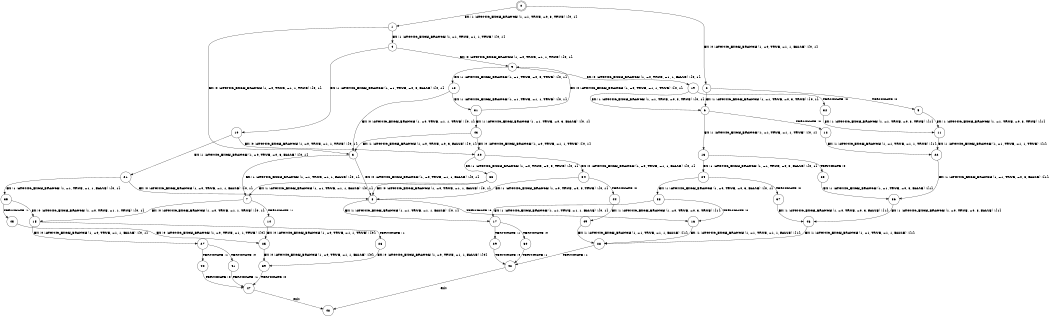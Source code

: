 digraph BCG {
size = "7, 10.5";
center = TRUE;
node [shape = circle];
0 [peripheries = 2];
0 -> 1 [label = "EX !1 !ATOMIC_EXCH_BRANCH (1, +1, TRUE, +0, 3, TRUE) !{0, 1}"];
0 -> 2 [label = "EX !0 !ATOMIC_EXCH_BRANCH (1, +0, TRUE, +1, 1, FALSE) !{0, 1}"];
1 -> 3 [label = "EX !0 !ATOMIC_EXCH_BRANCH (1, +0, TRUE, +1, 1, TRUE) !{0, 1}"];
1 -> 4 [label = "EX !1 !ATOMIC_EXCH_BRANCH (1, +1, TRUE, +1, 1, TRUE) !{0, 1}"];
2 -> 5 [label = "TERMINATE !0"];
2 -> 6 [label = "EX !1 !ATOMIC_EXCH_BRANCH (1, +1, TRUE, +0, 3, TRUE) !{0, 1}"];
3 -> 7 [label = "EX !1 !ATOMIC_EXCH_BRANCH (1, +1, TRUE, +1, 1, FALSE) !{0, 1}"];
3 -> 8 [label = "EX !0 !ATOMIC_EXCH_BRANCH (1, +0, TRUE, +1, 1, FALSE) !{0, 1}"];
4 -> 9 [label = "EX !0 !ATOMIC_EXCH_BRANCH (1, +0, TRUE, +1, 1, TRUE) !{0, 1}"];
4 -> 10 [label = "EX !1 !ATOMIC_EXCH_BRANCH (1, +1, TRUE, +0, 3, FALSE) !{0, 1}"];
5 -> 11 [label = "EX !1 !ATOMIC_EXCH_BRANCH (1, +1, TRUE, +0, 3, TRUE) !{1}"];
6 -> 12 [label = "TERMINATE !0"];
6 -> 13 [label = "EX !1 !ATOMIC_EXCH_BRANCH (1, +1, TRUE, +1, 1, TRUE) !{0, 1}"];
7 -> 14 [label = "TERMINATE !1"];
7 -> 15 [label = "EX !0 !ATOMIC_EXCH_BRANCH (1, +0, TRUE, +1, 1, TRUE) !{0, 1}"];
8 -> 16 [label = "TERMINATE !0"];
8 -> 17 [label = "EX !1 !ATOMIC_EXCH_BRANCH (1, +1, TRUE, +1, 1, FALSE) !{0, 1}"];
9 -> 18 [label = "EX !1 !ATOMIC_EXCH_BRANCH (1, +1, TRUE, +0, 3, TRUE) !{0, 1}"];
9 -> 19 [label = "EX !0 !ATOMIC_EXCH_BRANCH (1, +0, TRUE, +1, 1, FALSE) !{0, 1}"];
10 -> 20 [label = "EX !0 !ATOMIC_EXCH_BRANCH (1, +0, TRUE, +1, 1, TRUE) !{0, 1}"];
10 -> 21 [label = "EX !1 !ATOMIC_EXCH_BRANCH (1, +0, TRUE, +0, 3, FALSE) !{0, 1}"];
11 -> 22 [label = "EX !1 !ATOMIC_EXCH_BRANCH (1, +1, TRUE, +1, 1, TRUE) !{1}"];
12 -> 22 [label = "EX !1 !ATOMIC_EXCH_BRANCH (1, +1, TRUE, +1, 1, TRUE) !{1}"];
13 -> 23 [label = "TERMINATE !0"];
13 -> 24 [label = "EX !1 !ATOMIC_EXCH_BRANCH (1, +1, TRUE, +0, 3, FALSE) !{0, 1}"];
14 -> 25 [label = "EX !0 !ATOMIC_EXCH_BRANCH (1, +0, TRUE, +1, 1, TRUE) !{0}"];
15 -> 26 [label = "TERMINATE !1"];
15 -> 27 [label = "EX !0 !ATOMIC_EXCH_BRANCH (1, +0, TRUE, +1, 1, FALSE) !{0, 1}"];
16 -> 28 [label = "EX !1 !ATOMIC_EXCH_BRANCH (1, +1, TRUE, +1, 1, FALSE) !{1}"];
17 -> 29 [label = "TERMINATE !1"];
17 -> 30 [label = "TERMINATE !0"];
18 -> 31 [label = "EX !1 !ATOMIC_EXCH_BRANCH (1, +1, TRUE, +1, 1, TRUE) !{0, 1}"];
18 -> 3 [label = "EX !0 !ATOMIC_EXCH_BRANCH (1, +0, TRUE, +1, 1, TRUE) !{0, 1}"];
19 -> 32 [label = "TERMINATE !0"];
19 -> 6 [label = "EX !1 !ATOMIC_EXCH_BRANCH (1, +1, TRUE, +0, 3, TRUE) !{0, 1}"];
20 -> 33 [label = "EX !1 !ATOMIC_EXCH_BRANCH (1, +0, TRUE, +0, 3, TRUE) !{0, 1}"];
20 -> 34 [label = "EX !0 !ATOMIC_EXCH_BRANCH (1, +0, TRUE, +1, 1, FALSE) !{0, 1}"];
21 -> 8 [label = "EX !0 !ATOMIC_EXCH_BRANCH (1, +0, TRUE, +1, 1, FALSE) !{0, 1}"];
21 -> 35 [label = "EX !1 !ATOMIC_EXCH_BRANCH (1, +1, TRUE, +1, 1, FALSE) !{0, 1}"];
22 -> 36 [label = "EX !1 !ATOMIC_EXCH_BRANCH (1, +1, TRUE, +0, 3, FALSE) !{1}"];
23 -> 36 [label = "EX !1 !ATOMIC_EXCH_BRANCH (1, +1, TRUE, +0, 3, FALSE) !{1}"];
24 -> 37 [label = "TERMINATE !0"];
24 -> 38 [label = "EX !1 !ATOMIC_EXCH_BRANCH (1, +0, TRUE, +0, 3, FALSE) !{0, 1}"];
25 -> 39 [label = "EX !0 !ATOMIC_EXCH_BRANCH (1, +0, TRUE, +1, 1, FALSE) !{0}"];
26 -> 39 [label = "EX !0 !ATOMIC_EXCH_BRANCH (1, +0, TRUE, +1, 1, FALSE) !{0}"];
27 -> 40 [label = "TERMINATE !1"];
27 -> 41 [label = "TERMINATE !0"];
28 -> 42 [label = "TERMINATE !1"];
29 -> 42 [label = "TERMINATE !0"];
30 -> 42 [label = "TERMINATE !1"];
31 -> 43 [label = "EX !1 !ATOMIC_EXCH_BRANCH (1, +1, TRUE, +0, 3, FALSE) !{0, 1}"];
31 -> 9 [label = "EX !0 !ATOMIC_EXCH_BRANCH (1, +0, TRUE, +1, 1, TRUE) !{0, 1}"];
32 -> 11 [label = "EX !1 !ATOMIC_EXCH_BRANCH (1, +1, TRUE, +0, 3, TRUE) !{1}"];
33 -> 7 [label = "EX !1 !ATOMIC_EXCH_BRANCH (1, +1, TRUE, +1, 1, FALSE) !{0, 1}"];
33 -> 8 [label = "EX !0 !ATOMIC_EXCH_BRANCH (1, +0, TRUE, +1, 1, FALSE) !{0, 1}"];
34 -> 44 [label = "TERMINATE !0"];
34 -> 8 [label = "EX !1 !ATOMIC_EXCH_BRANCH (1, +0, TRUE, +0, 3, TRUE) !{0, 1}"];
35 -> 45 [label = "TERMINATE !1"];
35 -> 15 [label = "EX !0 !ATOMIC_EXCH_BRANCH (1, +0, TRUE, +1, 1, TRUE) !{0, 1}"];
36 -> 46 [label = "EX !1 !ATOMIC_EXCH_BRANCH (1, +0, TRUE, +0, 3, FALSE) !{1}"];
37 -> 46 [label = "EX !1 !ATOMIC_EXCH_BRANCH (1, +0, TRUE, +0, 3, FALSE) !{1}"];
38 -> 16 [label = "TERMINATE !0"];
38 -> 17 [label = "EX !1 !ATOMIC_EXCH_BRANCH (1, +1, TRUE, +1, 1, FALSE) !{0, 1}"];
39 -> 47 [label = "TERMINATE !0"];
40 -> 47 [label = "TERMINATE !0"];
41 -> 47 [label = "TERMINATE !1"];
42 -> 48 [label = "exit"];
43 -> 3 [label = "EX !1 !ATOMIC_EXCH_BRANCH (1, +0, TRUE, +0, 3, FALSE) !{0, 1}"];
43 -> 20 [label = "EX !0 !ATOMIC_EXCH_BRANCH (1, +0, TRUE, +1, 1, TRUE) !{0, 1}"];
44 -> 49 [label = "EX !1 !ATOMIC_EXCH_BRANCH (1, +0, TRUE, +0, 3, TRUE) !{1}"];
45 -> 25 [label = "EX !0 !ATOMIC_EXCH_BRANCH (1, +0, TRUE, +1, 1, TRUE) !{0}"];
46 -> 28 [label = "EX !1 !ATOMIC_EXCH_BRANCH (1, +1, TRUE, +1, 1, FALSE) !{1}"];
47 -> 48 [label = "exit"];
49 -> 28 [label = "EX !1 !ATOMIC_EXCH_BRANCH (1, +1, TRUE, +1, 1, FALSE) !{1}"];
}
